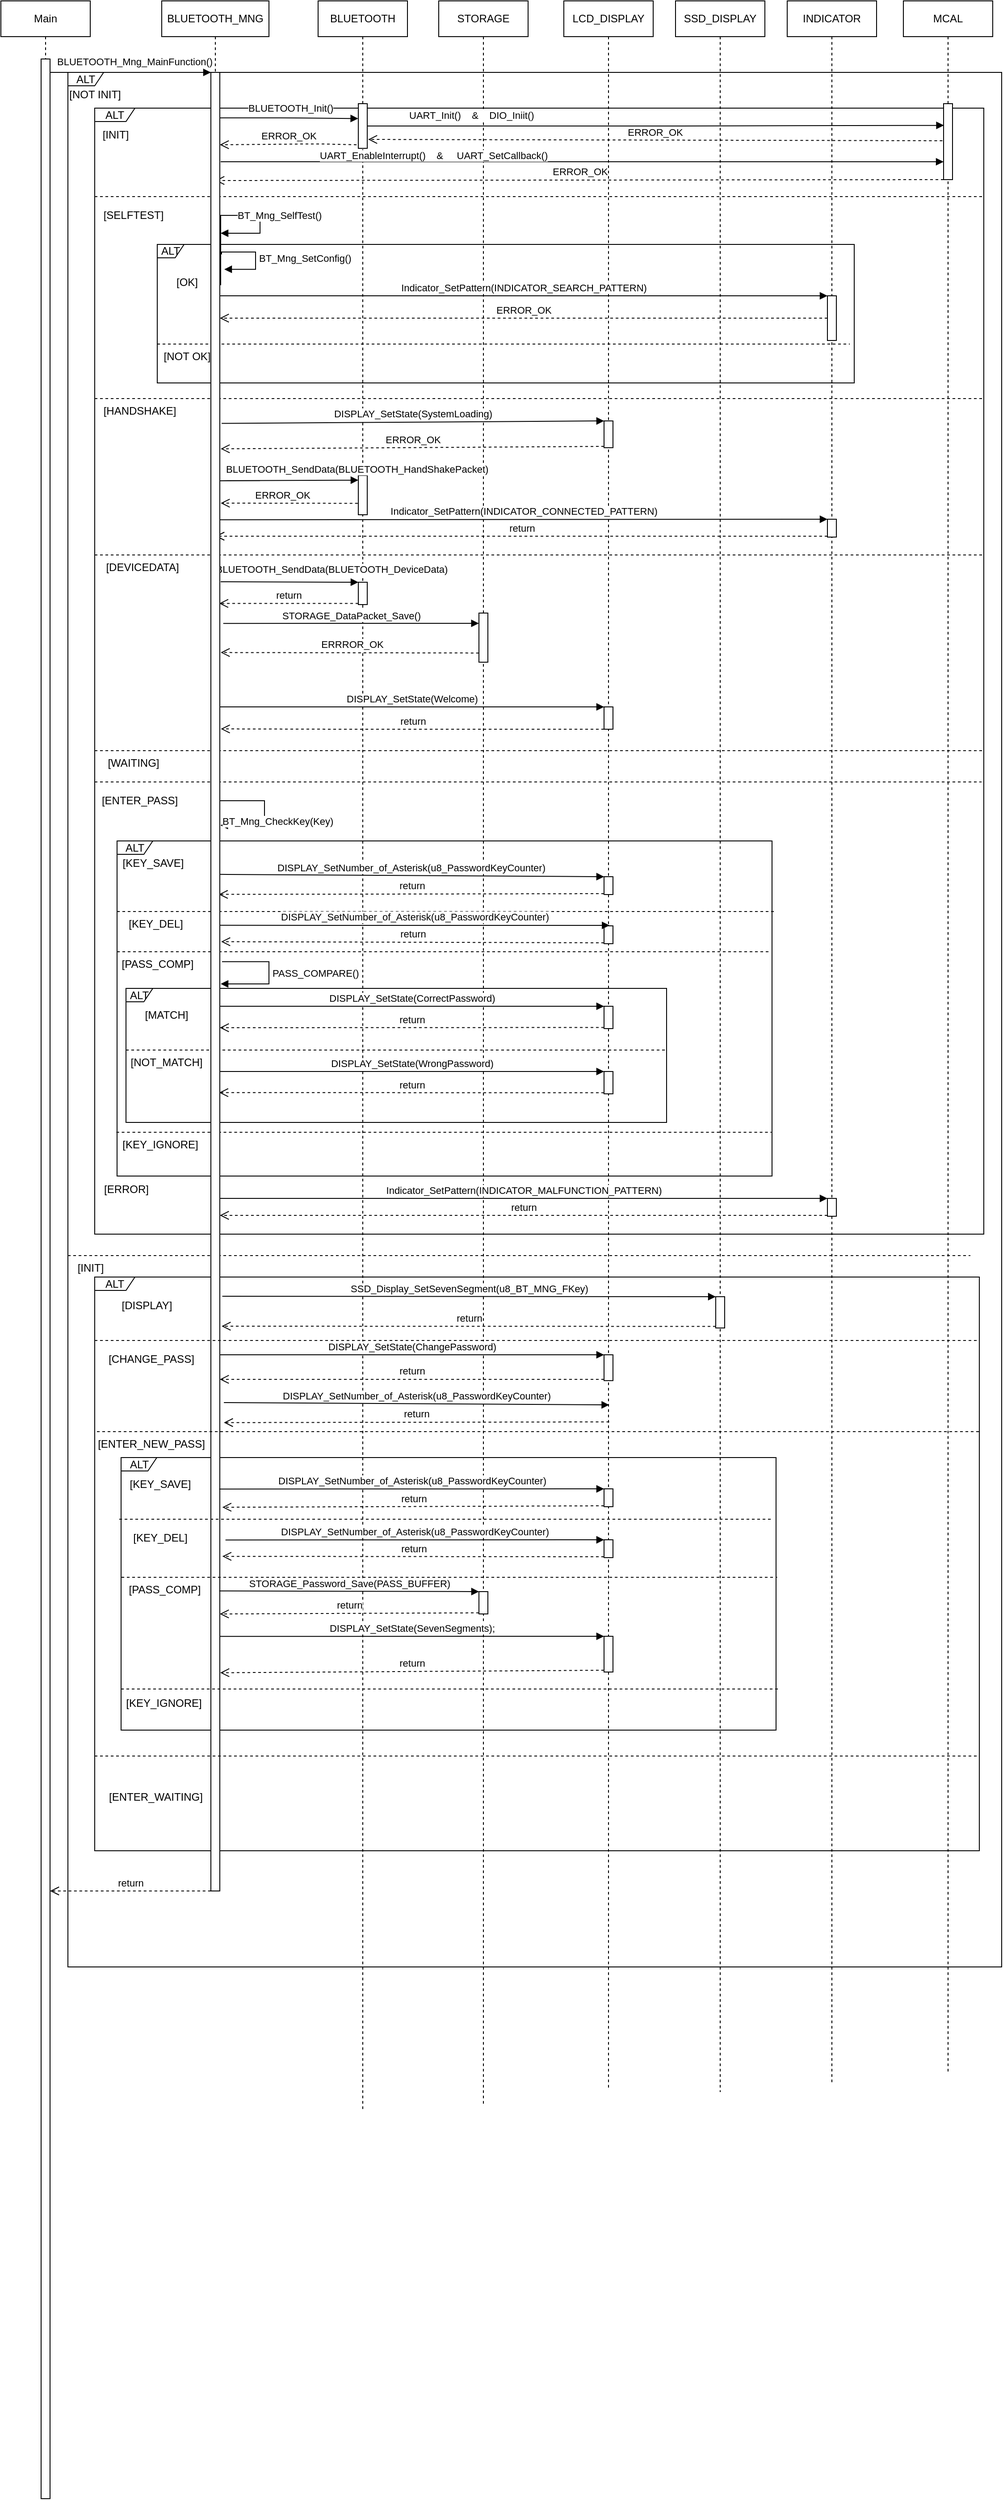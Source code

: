 <mxfile version="14.6.13" type="device"><diagram id="kgpKYQtTHZ0yAKxKKP6v" name="Page-1"><mxGraphModel dx="3147" dy="2007" grid="1" gridSize="5" guides="1" tooltips="1" connect="1" arrows="1" fold="1" page="1" pageScale="1" pageWidth="850" pageHeight="1100" math="0" shadow="0"><root><mxCell id="0"/><mxCell id="1" parent="0"/><mxCell id="UQllqi3nCWvEgRBuJc2S-27" value="ALT" style="shape=umlFrame;whiteSpace=wrap;html=1;width=40;height=15;" vertex="1" parent="1"><mxGeometry x="-1615" y="-960" width="1045" height="2120" as="geometry"/></mxCell><mxCell id="UQllqi3nCWvEgRBuJc2S-225" value="ALT" style="shape=umlFrame;whiteSpace=wrap;html=1;width=45;height=15;" vertex="1" parent="1"><mxGeometry x="-1585" y="388" width="990" height="642" as="geometry"/></mxCell><mxCell id="UQllqi3nCWvEgRBuJc2S-249" value="ALT" style="shape=umlFrame;whiteSpace=wrap;html=1;width=40;height=15;" vertex="1" parent="1"><mxGeometry x="-1555.5" y="590" width="733" height="305" as="geometry"/></mxCell><mxCell id="UQllqi3nCWvEgRBuJc2S-65" value="ALT" style="shape=umlFrame;whiteSpace=wrap;html=1;width=45;height=15;" vertex="1" parent="1"><mxGeometry x="-1585" y="-920" width="995" height="1260" as="geometry"/></mxCell><mxCell id="UQllqi3nCWvEgRBuJc2S-193" value="ALT" style="shape=umlFrame;whiteSpace=wrap;html=1;width=40;height=15;" vertex="1" parent="1"><mxGeometry x="-1560" y="-100" width="733" height="375" as="geometry"/></mxCell><mxCell id="UQllqi3nCWvEgRBuJc2S-209" value="ALT" style="shape=umlFrame;whiteSpace=wrap;html=1;width=30;height=15;" vertex="1" parent="1"><mxGeometry x="-1550" y="65" width="605" height="150" as="geometry"/></mxCell><mxCell id="UQllqi3nCWvEgRBuJc2S-160" value="ALT" style="shape=umlFrame;whiteSpace=wrap;html=1;width=30;height=15;" vertex="1" parent="1"><mxGeometry x="-1515" y="-767.5" width="780" height="155" as="geometry"/></mxCell><mxCell id="UQllqi3nCWvEgRBuJc2S-17" value="BLUETOOTH_MNG" style="shape=umlLifeline;perimeter=lifelinePerimeter;whiteSpace=wrap;html=1;container=1;collapsible=0;recursiveResize=0;outlineConnect=0;" vertex="1" parent="1"><mxGeometry x="-1510" y="-1040" width="120" height="1560" as="geometry"/></mxCell><mxCell id="UQllqi3nCWvEgRBuJc2S-18" value="STORAGE" style="shape=umlLifeline;perimeter=lifelinePerimeter;whiteSpace=wrap;html=1;container=1;collapsible=0;recursiveResize=0;outlineConnect=0;" vertex="1" parent="1"><mxGeometry x="-1200" y="-1040" width="100" height="2355" as="geometry"/></mxCell><mxCell id="UQllqi3nCWvEgRBuJc2S-19" value="SSD_DISPLAY" style="shape=umlLifeline;perimeter=lifelinePerimeter;whiteSpace=wrap;html=1;container=1;collapsible=0;recursiveResize=0;outlineConnect=0;" vertex="1" parent="1"><mxGeometry x="-935" y="-1040" width="100" height="2340" as="geometry"/></mxCell><mxCell id="UQllqi3nCWvEgRBuJc2S-20" value="LCD_DISPLAY" style="shape=umlLifeline;perimeter=lifelinePerimeter;whiteSpace=wrap;html=1;container=1;collapsible=0;recursiveResize=0;outlineConnect=0;" vertex="1" parent="1"><mxGeometry x="-1060" y="-1040" width="100" height="2335" as="geometry"/></mxCell><mxCell id="UQllqi3nCWvEgRBuJc2S-204" value="" style="html=1;points=[];perimeter=orthogonalPerimeter;" vertex="1" parent="UQllqi3nCWvEgRBuJc2S-20"><mxGeometry x="45" y="1035" width="10" height="20" as="geometry"/></mxCell><mxCell id="UQllqi3nCWvEgRBuJc2S-21" value="INDICATOR" style="shape=umlLifeline;perimeter=lifelinePerimeter;whiteSpace=wrap;html=1;container=1;collapsible=0;recursiveResize=0;outlineConnect=0;" vertex="1" parent="1"><mxGeometry x="-810" y="-1040" width="100" height="2330" as="geometry"/></mxCell><mxCell id="UQllqi3nCWvEgRBuJc2S-22" value="MCAL" style="shape=umlLifeline;perimeter=lifelinePerimeter;whiteSpace=wrap;html=1;container=1;collapsible=0;recursiveResize=0;outlineConnect=0;" vertex="1" parent="1"><mxGeometry x="-680" y="-1040" width="100" height="2320" as="geometry"/></mxCell><mxCell id="UQllqi3nCWvEgRBuJc2S-23" value="BLUETOOTH" style="shape=umlLifeline;perimeter=lifelinePerimeter;whiteSpace=wrap;html=1;container=1;collapsible=0;recursiveResize=0;outlineConnect=0;" vertex="1" parent="1"><mxGeometry x="-1335" y="-1040" width="100" height="2360" as="geometry"/></mxCell><mxCell id="UQllqi3nCWvEgRBuJc2S-28" value="Main" style="shape=umlLifeline;perimeter=lifelinePerimeter;whiteSpace=wrap;html=1;container=1;collapsible=0;recursiveResize=0;outlineConnect=0;" vertex="1" parent="1"><mxGeometry x="-1690" y="-1040" width="100" height="1560" as="geometry"/></mxCell><mxCell id="UQllqi3nCWvEgRBuJc2S-33" value="BLUETOOTH_Mng_MainFunction()" style="endArrow=block;endFill=1;html=1;edgeStyle=orthogonalEdgeStyle;align=left;verticalAlign=top;" edge="1" parent="UQllqi3nCWvEgRBuJc2S-28"><mxGeometry x="-0.938" y="25" relative="1" as="geometry"><mxPoint x="55" y="80" as="sourcePoint"/><mxPoint x="235" y="80" as="targetPoint"/><mxPoint as="offset"/></mxGeometry></mxCell><mxCell id="UQllqi3nCWvEgRBuJc2S-29" value="" style="html=1;points=[];perimeter=orthogonalPerimeter;" vertex="1" parent="1"><mxGeometry x="-1645" y="-975" width="10" height="2730" as="geometry"/></mxCell><mxCell id="UQllqi3nCWvEgRBuJc2S-36" value="[NOT INIT]" style="text;html=1;align=center;verticalAlign=middle;resizable=0;points=[];autosize=1;strokeColor=none;" vertex="1" parent="1"><mxGeometry x="-1620" y="-945" width="70" height="20" as="geometry"/></mxCell><mxCell id="UQllqi3nCWvEgRBuJc2S-37" value="[INIT]" style="text;html=1;align=center;verticalAlign=middle;resizable=0;points=[];autosize=1;strokeColor=none;" vertex="1" parent="1"><mxGeometry x="-1610" y="368" width="40" height="20" as="geometry"/></mxCell><mxCell id="UQllqi3nCWvEgRBuJc2S-38" value="" style="line;strokeWidth=1;fillColor=none;align=left;verticalAlign=middle;spacingTop=-1;spacingLeft=3;spacingRight=3;rotatable=0;labelPosition=right;points=[];portConstraint=eastwest;dashed=1;" vertex="1" parent="1"><mxGeometry x="-1615" y="360" width="1010" height="8" as="geometry"/></mxCell><mxCell id="UQllqi3nCWvEgRBuJc2S-40" value="" style="html=1;points=[];perimeter=orthogonalPerimeter;" vertex="1" parent="1"><mxGeometry x="-1290" y="-925" width="10" height="50" as="geometry"/></mxCell><mxCell id="UQllqi3nCWvEgRBuJc2S-41" value="" style="html=1;points=[];perimeter=orthogonalPerimeter;" vertex="1" parent="1"><mxGeometry x="-635" y="-925" width="10" height="85" as="geometry"/></mxCell><mxCell id="UQllqi3nCWvEgRBuJc2S-46" value="BLUETOOTH_Init()" style="endArrow=block;endFill=1;html=1;edgeStyle=orthogonalEdgeStyle;align=left;verticalAlign=top;exitX=0.977;exitY=0.025;exitDx=0;exitDy=0;exitPerimeter=0;entryX=-0.018;entryY=0.333;entryDx=0;entryDy=0;entryPerimeter=0;" edge="1" parent="1" source="UQllqi3nCWvEgRBuJc2S-30" target="UQllqi3nCWvEgRBuJc2S-40"><mxGeometry x="-0.613" y="24" relative="1" as="geometry"><mxPoint x="-1430" y="-916" as="sourcePoint"/><mxPoint x="-1335" y="-910" as="targetPoint"/><mxPoint as="offset"/></mxGeometry></mxCell><mxCell id="UQllqi3nCWvEgRBuJc2S-54" value="UART_Init()&amp;nbsp; &amp;nbsp; &amp;amp;&amp;nbsp; &amp;nbsp; DIO_Iniit()" style="endArrow=block;endFill=1;html=1;edgeStyle=orthogonalEdgeStyle;align=left;verticalAlign=top;entryX=0.033;entryY=0.286;entryDx=0;entryDy=0;entryPerimeter=0;" edge="1" parent="1" source="UQllqi3nCWvEgRBuJc2S-40" target="UQllqi3nCWvEgRBuJc2S-41"><mxGeometry x="-0.861" y="24" relative="1" as="geometry"><mxPoint x="-1020" y="-850" as="sourcePoint"/><mxPoint x="-860" y="-850" as="targetPoint"/><Array as="points"/><mxPoint y="-1" as="offset"/></mxGeometry></mxCell><mxCell id="UQllqi3nCWvEgRBuJc2S-59" value="ERROR_OK" style="html=1;verticalAlign=bottom;endArrow=open;dashed=1;endSize=8;exitX=-0.129;exitY=0.488;exitDx=0;exitDy=0;exitPerimeter=0;" edge="1" parent="1" source="UQllqi3nCWvEgRBuJc2S-41"><mxGeometry relative="1" as="geometry"><mxPoint x="-945" y="-845" as="sourcePoint"/><mxPoint x="-1279" y="-885" as="targetPoint"/><Array as="points"/></mxGeometry></mxCell><mxCell id="UQllqi3nCWvEgRBuJc2S-60" value="UART_EnableInterrupt()&amp;nbsp; &amp;nbsp; &amp;amp;&amp;nbsp; &amp;nbsp; &amp;nbsp;UART_SetCallback()" style="endArrow=block;endFill=1;html=1;edgeStyle=orthogonalEdgeStyle;align=left;verticalAlign=top;" edge="1" parent="1" target="UQllqi3nCWvEgRBuJc2S-41"><mxGeometry x="-0.731" y="20" relative="1" as="geometry"><mxPoint x="-1444" y="-860" as="sourcePoint"/><mxPoint x="-655" y="-855" as="targetPoint"/><Array as="points"><mxPoint x="-660" y="-860"/><mxPoint x="-660" y="-860"/></Array><mxPoint as="offset"/></mxGeometry></mxCell><mxCell id="UQllqi3nCWvEgRBuJc2S-62" value="ERROR_OK" style="html=1;verticalAlign=bottom;endArrow=open;dashed=1;endSize=8;" edge="1" parent="1" source="UQllqi3nCWvEgRBuJc2S-41"><mxGeometry relative="1" as="geometry"><mxPoint x="-650" y="-845" as="sourcePoint"/><mxPoint x="-1450" y="-839" as="targetPoint"/></mxGeometry></mxCell><mxCell id="UQllqi3nCWvEgRBuJc2S-66" value="ERROR_OK" style="html=1;verticalAlign=bottom;endArrow=open;dashed=1;endSize=8;" edge="1" parent="1"><mxGeometry relative="1" as="geometry"><mxPoint x="-1292" y="-879" as="sourcePoint"/><mxPoint x="-1445" y="-879" as="targetPoint"/><Array as="points"><mxPoint x="-1335" y="-880"/></Array></mxGeometry></mxCell><mxCell id="UQllqi3nCWvEgRBuJc2S-74" value="" style="line;strokeWidth=1;fillColor=none;align=left;verticalAlign=middle;spacingTop=-1;spacingLeft=3;spacingRight=3;rotatable=0;labelPosition=right;points=[];portConstraint=eastwest;dashed=1;" vertex="1" parent="1"><mxGeometry x="-1585" y="-825" width="995" height="8" as="geometry"/></mxCell><mxCell id="UQllqi3nCWvEgRBuJc2S-83" value="" style="line;strokeWidth=1;fillColor=none;align=left;verticalAlign=middle;spacingTop=-1;spacingLeft=3;spacingRight=3;rotatable=0;labelPosition=right;points=[];portConstraint=eastwest;dashed=1;" vertex="1" parent="1"><mxGeometry x="-1585" y="-599" width="995" height="8" as="geometry"/></mxCell><mxCell id="UQllqi3nCWvEgRBuJc2S-86" value="" style="html=1;points=[];perimeter=orthogonalPerimeter;" vertex="1" parent="1"><mxGeometry x="-1290" y="-509" width="10" height="44" as="geometry"/></mxCell><mxCell id="UQllqi3nCWvEgRBuJc2S-91" value="BLUETOOTH_SendData(BLUETOOTH_HandShakePacket)" style="endArrow=block;endFill=1;html=1;edgeStyle=orthogonalEdgeStyle;align=left;verticalAlign=top;entryX=0;entryY=0.12;entryDx=0;entryDy=0;entryPerimeter=0;" edge="1" parent="1" target="UQllqi3nCWvEgRBuJc2S-86"><mxGeometry x="-0.389" y="26" relative="1" as="geometry"><mxPoint x="-1400" y="-503" as="sourcePoint"/><mxPoint x="-1370" y="-504.05" as="targetPoint"/><mxPoint as="offset"/><Array as="points"><mxPoint x="-1453" y="-503"/></Array></mxGeometry></mxCell><mxCell id="UQllqi3nCWvEgRBuJc2S-92" value="ERROR_OK" style="html=1;verticalAlign=bottom;endArrow=open;dashed=1;endSize=8;exitX=-0.062;exitY=0.71;exitDx=0;exitDy=0;exitPerimeter=0;" edge="1" parent="1" source="UQllqi3nCWvEgRBuJc2S-86"><mxGeometry x="0.097" relative="1" as="geometry"><mxPoint x="-1325" y="-474" as="sourcePoint"/><mxPoint x="-1444" y="-478" as="targetPoint"/><mxPoint as="offset"/></mxGeometry></mxCell><mxCell id="UQllqi3nCWvEgRBuJc2S-103" value="" style="line;strokeWidth=1;fillColor=none;align=left;verticalAlign=middle;spacingTop=-1;spacingLeft=3;spacingRight=3;rotatable=0;labelPosition=right;points=[];portConstraint=eastwest;dashed=1;" vertex="1" parent="1"><mxGeometry x="-1585" y="-424" width="995" height="8" as="geometry"/></mxCell><mxCell id="UQllqi3nCWvEgRBuJc2S-104" value="" style="line;strokeWidth=1;fillColor=none;align=left;verticalAlign=middle;spacingTop=-1;spacingLeft=3;spacingRight=3;rotatable=0;labelPosition=right;points=[];portConstraint=eastwest;dashed=1;" vertex="1" parent="1"><mxGeometry x="-1585" y="-170" width="992.5" height="8" as="geometry"/></mxCell><mxCell id="UQllqi3nCWvEgRBuJc2S-105" value="" style="line;strokeWidth=1;fillColor=none;align=left;verticalAlign=middle;spacingTop=-1;spacingLeft=3;spacingRight=3;rotatable=0;labelPosition=right;points=[];portConstraint=eastwest;dashed=1;" vertex="1" parent="1"><mxGeometry x="-1585" y="-205" width="995" height="8" as="geometry"/></mxCell><mxCell id="UQllqi3nCWvEgRBuJc2S-123" value="" style="html=1;points=[];perimeter=orthogonalPerimeter;" vertex="1" parent="1"><mxGeometry x="-1155" y="-355" width="10" height="55" as="geometry"/></mxCell><mxCell id="UQllqi3nCWvEgRBuJc2S-124" value="STORAGE_DataPacket_Save()" style="html=1;verticalAlign=bottom;endArrow=block;exitX=1.386;exitY=0.303;exitDx=0;exitDy=0;exitPerimeter=0;entryX=-0.012;entryY=0.209;entryDx=0;entryDy=0;entryPerimeter=0;" edge="1" parent="1" source="UQllqi3nCWvEgRBuJc2S-30" target="UQllqi3nCWvEgRBuJc2S-123"><mxGeometry width="80" relative="1" as="geometry"><mxPoint x="-1445.71" y="-269.62" as="sourcePoint"/><mxPoint x="-1295" y="-269" as="targetPoint"/></mxGeometry></mxCell><mxCell id="UQllqi3nCWvEgRBuJc2S-125" value="ERRROR_OK" style="html=1;verticalAlign=bottom;endArrow=open;dashed=1;endSize=8;exitX=-0.012;exitY=0.813;exitDx=0;exitDy=0;exitPerimeter=0;entryX=1.1;entryY=0.319;entryDx=0;entryDy=0;entryPerimeter=0;" edge="1" parent="1" source="UQllqi3nCWvEgRBuJc2S-123" target="UQllqi3nCWvEgRBuJc2S-30"><mxGeometry x="-0.021" relative="1" as="geometry"><mxPoint x="-1150" y="-369" as="sourcePoint"/><mxPoint x="-1441" y="-239.04" as="targetPoint"/><mxPoint as="offset"/></mxGeometry></mxCell><mxCell id="UQllqi3nCWvEgRBuJc2S-146" value="BT_Mng_SelfTest()" style="edgeStyle=orthogonalEdgeStyle;html=1;align=left;spacingLeft=2;endArrow=block;rounded=0;exitX=1.1;exitY=0.117;exitDx=0;exitDy=0;exitPerimeter=0;" edge="1" parent="1" source="UQllqi3nCWvEgRBuJc2S-30"><mxGeometry relative="1" as="geometry"><mxPoint x="-1430" y="-800" as="sourcePoint"/><Array as="points"><mxPoint x="-1444" y="-800"/><mxPoint x="-1400" y="-800"/><mxPoint x="-1400" y="-780"/></Array><mxPoint x="-1444" y="-780" as="targetPoint"/></mxGeometry></mxCell><mxCell id="UQllqi3nCWvEgRBuJc2S-148" value="BT_Mng_SetConfig()" style="edgeStyle=orthogonalEdgeStyle;html=1;align=left;spacingLeft=2;endArrow=block;rounded=0;entryX=1.5;entryY=0.165;exitX=1.2;exitY=0.153;exitDx=0;exitDy=0;exitPerimeter=0;entryDx=0;entryDy=0;entryPerimeter=0;" edge="1" parent="1"><mxGeometry relative="1" as="geometry"><mxPoint x="-1443" y="-756.33" as="sourcePoint"/><Array as="points"><mxPoint x="-1443" y="-759"/><mxPoint x="-1405" y="-759"/><mxPoint x="-1405" y="-740"/></Array><mxPoint x="-1440" y="-739.65" as="targetPoint"/></mxGeometry></mxCell><mxCell id="UQllqi3nCWvEgRBuJc2S-156" value="" style="html=1;points=[];perimeter=orthogonalPerimeter;" vertex="1" parent="1"><mxGeometry x="-765" y="-710" width="10" height="50" as="geometry"/></mxCell><mxCell id="UQllqi3nCWvEgRBuJc2S-157" value="Indicator_SetPattern(INDICATOR_SEARCH_PATTERN)" style="html=1;verticalAlign=bottom;endArrow=block;entryX=0;entryY=0;" edge="1" target="UQllqi3nCWvEgRBuJc2S-156" parent="1" source="UQllqi3nCWvEgRBuJc2S-30"><mxGeometry relative="1" as="geometry"><mxPoint x="-1205" y="-735" as="sourcePoint"/></mxGeometry></mxCell><mxCell id="UQllqi3nCWvEgRBuJc2S-158" value="ERROR_OK" style="html=1;verticalAlign=bottom;endArrow=open;dashed=1;endSize=8;" edge="1" source="UQllqi3nCWvEgRBuJc2S-156" parent="1" target="UQllqi3nCWvEgRBuJc2S-30"><mxGeometry relative="1" as="geometry"><mxPoint x="-1205" y="-659" as="targetPoint"/></mxGeometry></mxCell><mxCell id="UQllqi3nCWvEgRBuJc2S-162" value="" style="line;strokeWidth=1;fillColor=none;align=left;verticalAlign=middle;spacingTop=-1;spacingLeft=3;spacingRight=3;rotatable=0;labelPosition=right;points=[];portConstraint=eastwest;dashed=1;" vertex="1" parent="1"><mxGeometry x="-1515" y="-660" width="775" height="8" as="geometry"/></mxCell><mxCell id="UQllqi3nCWvEgRBuJc2S-163" value="[OK]" style="text;html=1;align=center;verticalAlign=middle;resizable=0;points=[];autosize=1;strokeColor=none;" vertex="1" parent="1"><mxGeometry x="-1500" y="-735" width="35" height="20" as="geometry"/></mxCell><mxCell id="UQllqi3nCWvEgRBuJc2S-164" value="[NOT OK]" style="text;html=1;align=center;verticalAlign=middle;resizable=0;points=[];autosize=1;strokeColor=none;" vertex="1" parent="1"><mxGeometry x="-1515" y="-652" width="65" height="20" as="geometry"/></mxCell><mxCell id="UQllqi3nCWvEgRBuJc2S-168" value="" style="html=1;points=[];perimeter=orthogonalPerimeter;" vertex="1" parent="1"><mxGeometry x="-1015" y="-570" width="10" height="30" as="geometry"/></mxCell><mxCell id="UQllqi3nCWvEgRBuJc2S-169" value="DISPLAY_SetState(SystemLoading)" style="html=1;verticalAlign=bottom;endArrow=block;entryX=0;entryY=0;exitX=1.2;exitY=0.193;exitDx=0;exitDy=0;exitPerimeter=0;" edge="1" target="UQllqi3nCWvEgRBuJc2S-168" parent="1" source="UQllqi3nCWvEgRBuJc2S-30"><mxGeometry relative="1" as="geometry"><mxPoint x="-1130" y="-570" as="sourcePoint"/></mxGeometry></mxCell><mxCell id="UQllqi3nCWvEgRBuJc2S-170" value="ERROR_OK" style="html=1;verticalAlign=bottom;endArrow=open;dashed=1;endSize=8;exitX=0;exitY=0.95;entryX=1.1;entryY=0.207;entryDx=0;entryDy=0;entryPerimeter=0;" edge="1" source="UQllqi3nCWvEgRBuJc2S-168" parent="1" target="UQllqi3nCWvEgRBuJc2S-30"><mxGeometry relative="1" as="geometry"><mxPoint x="-1130" y="-494" as="targetPoint"/></mxGeometry></mxCell><mxCell id="UQllqi3nCWvEgRBuJc2S-171" value="" style="html=1;points=[];perimeter=orthogonalPerimeter;" vertex="1" parent="1"><mxGeometry x="-765" y="-460" width="10" height="20" as="geometry"/></mxCell><mxCell id="UQllqi3nCWvEgRBuJc2S-172" value="&lt;span style=&quot;text-align: left&quot;&gt;Indicator_SetPattern(INDICATOR_CONNECTED_PATTERN)&lt;/span&gt;" style="html=1;verticalAlign=bottom;endArrow=block;entryX=0;entryY=0;exitX=1.033;exitY=0.246;exitDx=0;exitDy=0;exitPerimeter=0;" edge="1" target="UQllqi3nCWvEgRBuJc2S-171" parent="1" source="UQllqi3nCWvEgRBuJc2S-30"><mxGeometry relative="1" as="geometry"><mxPoint x="-1015" y="-460" as="sourcePoint"/></mxGeometry></mxCell><mxCell id="UQllqi3nCWvEgRBuJc2S-173" value="return" style="html=1;verticalAlign=bottom;endArrow=open;dashed=1;endSize=8;exitX=0;exitY=0.95;" edge="1" source="UQllqi3nCWvEgRBuJc2S-171" parent="1" target="UQllqi3nCWvEgRBuJc2S-17"><mxGeometry relative="1" as="geometry"><mxPoint x="-1015" y="-384" as="targetPoint"/></mxGeometry></mxCell><mxCell id="UQllqi3nCWvEgRBuJc2S-174" value="" style="html=1;points=[];perimeter=orthogonalPerimeter;" vertex="1" parent="1"><mxGeometry x="-1290" y="-389.48" width="10" height="25" as="geometry"/></mxCell><mxCell id="UQllqi3nCWvEgRBuJc2S-175" value="&lt;span style=&quot;text-align: left&quot;&gt;BLUETOOTH_SendData(BLUETOOTH_DeviceData)&lt;/span&gt;" style="html=1;verticalAlign=bottom;endArrow=block;entryX=0;entryY=0;" edge="1" target="UQllqi3nCWvEgRBuJc2S-174" parent="1"><mxGeometry x="0.605" y="5" relative="1" as="geometry"><mxPoint x="-1444" y="-390" as="sourcePoint"/><mxPoint as="offset"/></mxGeometry></mxCell><mxCell id="UQllqi3nCWvEgRBuJc2S-176" value="return" style="html=1;verticalAlign=bottom;endArrow=open;dashed=1;endSize=8;exitX=0;exitY=0.95;entryX=0.929;entryY=0.292;entryDx=0;entryDy=0;entryPerimeter=0;" edge="1" source="UQllqi3nCWvEgRBuJc2S-174" parent="1" target="UQllqi3nCWvEgRBuJc2S-30"><mxGeometry relative="1" as="geometry"><mxPoint x="-1399" y="-363.12" as="targetPoint"/></mxGeometry></mxCell><mxCell id="UQllqi3nCWvEgRBuJc2S-177" value="" style="html=1;points=[];perimeter=orthogonalPerimeter;" vertex="1" parent="1"><mxGeometry x="-1015" y="-250" width="10" height="25" as="geometry"/></mxCell><mxCell id="UQllqi3nCWvEgRBuJc2S-178" value="DISPLAY_SetState(Welcome)" style="html=1;verticalAlign=bottom;endArrow=block;entryX=0;entryY=0;" edge="1" target="UQllqi3nCWvEgRBuJc2S-177" parent="1"><mxGeometry relative="1" as="geometry"><mxPoint x="-1445" y="-250" as="sourcePoint"/></mxGeometry></mxCell><mxCell id="UQllqi3nCWvEgRBuJc2S-179" value="return" style="html=1;verticalAlign=bottom;endArrow=open;dashed=1;endSize=8;entryX=1.117;entryY=0.361;entryDx=0;entryDy=0;entryPerimeter=0;" edge="1" source="UQllqi3nCWvEgRBuJc2S-177" parent="1" target="UQllqi3nCWvEgRBuJc2S-30"><mxGeometry relative="1" as="geometry"><mxPoint x="-1410" y="-189" as="targetPoint"/><Array as="points"><mxPoint x="-1305" y="-225"/></Array></mxGeometry></mxCell><mxCell id="UQllqi3nCWvEgRBuJc2S-183" value="[INIT]" style="text;html=1;align=center;verticalAlign=middle;resizable=0;points=[];autosize=1;strokeColor=none;" vertex="1" parent="1"><mxGeometry x="-1582" y="-900" width="40" height="20" as="geometry"/></mxCell><mxCell id="UQllqi3nCWvEgRBuJc2S-185" value="[SELFTEST]" style="text;html=1;align=center;verticalAlign=middle;resizable=0;points=[];autosize=1;strokeColor=none;" vertex="1" parent="1"><mxGeometry x="-1582" y="-810" width="80" height="20" as="geometry"/></mxCell><mxCell id="UQllqi3nCWvEgRBuJc2S-186" value="[HANDSHAKE]" style="text;html=1;align=center;verticalAlign=middle;resizable=0;points=[];autosize=1;strokeColor=none;" vertex="1" parent="1"><mxGeometry x="-1582.5" y="-591" width="95" height="20" as="geometry"/></mxCell><mxCell id="UQllqi3nCWvEgRBuJc2S-187" value="[DEVICEDATA]" style="text;html=1;align=center;verticalAlign=middle;resizable=0;points=[];autosize=1;strokeColor=none;" vertex="1" parent="1"><mxGeometry x="-1577.5" y="-416" width="90" height="20" as="geometry"/></mxCell><mxCell id="UQllqi3nCWvEgRBuJc2S-188" value="[WAITING]" style="text;html=1;align=center;verticalAlign=middle;resizable=0;points=[];autosize=1;strokeColor=none;" vertex="1" parent="1"><mxGeometry x="-1577.5" y="-197.0" width="70" height="20" as="geometry"/></mxCell><mxCell id="UQllqi3nCWvEgRBuJc2S-189" value="[ENTER_PASS]" style="text;html=1;align=center;verticalAlign=middle;resizable=0;points=[];autosize=1;strokeColor=none;" vertex="1" parent="1"><mxGeometry x="-1582.5" y="-155.0" width="95" height="20" as="geometry"/></mxCell><mxCell id="UQllqi3nCWvEgRBuJc2S-191" value="BT_Mng_CheckKey(Key)" style="edgeStyle=orthogonalEdgeStyle;html=1;align=left;spacingLeft=2;endArrow=block;rounded=0;entryX=1.067;entryY=0.414;exitX=0.929;exitY=0.486;exitDx=0;exitDy=0;exitPerimeter=0;entryDx=0;entryDy=0;entryPerimeter=0;" edge="1" target="UQllqi3nCWvEgRBuJc2S-30" parent="1" source="UQllqi3nCWvEgRBuJc2S-30"><mxGeometry relative="1" as="geometry"><mxPoint x="-1425" y="-145" as="sourcePoint"/><Array as="points"><mxPoint x="-1446" y="-145"/><mxPoint x="-1395" y="-145"/><mxPoint x="-1395" y="-117"/><mxPoint x="-1420" y="-117"/></Array><mxPoint x="-1420" y="-125" as="targetPoint"/></mxGeometry></mxCell><mxCell id="UQllqi3nCWvEgRBuJc2S-194" value="[KEY_SAVE]" style="text;html=1;align=center;verticalAlign=middle;resizable=0;points=[];autosize=1;strokeColor=none;" vertex="1" parent="1"><mxGeometry x="-1560" y="-85.0" width="80" height="20" as="geometry"/></mxCell><mxCell id="UQllqi3nCWvEgRBuJc2S-195" value="" style="html=1;points=[];perimeter=orthogonalPerimeter;" vertex="1" parent="1"><mxGeometry x="-1015" y="-60" width="10" height="20" as="geometry"/></mxCell><mxCell id="UQllqi3nCWvEgRBuJc2S-196" value="DISPLAY_SetNumber_of_Asterisk(u8_PasswordKeyCounter)" style="html=1;verticalAlign=bottom;endArrow=block;entryX=0;entryY=0;exitX=0.881;exitY=0.441;exitDx=0;exitDy=0;exitPerimeter=0;" edge="1" target="UQllqi3nCWvEgRBuJc2S-195" parent="1" source="UQllqi3nCWvEgRBuJc2S-30"><mxGeometry relative="1" as="geometry"><mxPoint x="-1405" y="-60" as="sourcePoint"/></mxGeometry></mxCell><mxCell id="UQllqi3nCWvEgRBuJc2S-197" value="return" style="html=1;verticalAlign=bottom;endArrow=open;dashed=1;endSize=8;exitX=0;exitY=0.95;entryX=0.881;entryY=0.452;entryDx=0;entryDy=0;entryPerimeter=0;" edge="1" source="UQllqi3nCWvEgRBuJc2S-195" parent="1" target="UQllqi3nCWvEgRBuJc2S-30"><mxGeometry relative="1" as="geometry"><mxPoint x="-1405" y="16" as="targetPoint"/></mxGeometry></mxCell><mxCell id="UQllqi3nCWvEgRBuJc2S-198" value="" style="line;strokeWidth=1;fillColor=none;align=left;verticalAlign=middle;spacingTop=-1;spacingLeft=3;spacingRight=3;rotatable=0;labelPosition=right;points=[];portConstraint=eastwest;dashed=1;" vertex="1" parent="1"><mxGeometry x="-1560" y="-25" width="735" height="8" as="geometry"/></mxCell><mxCell id="UQllqi3nCWvEgRBuJc2S-199" value="[PASS_COMP]" style="text;html=1;align=center;verticalAlign=middle;resizable=0;points=[];autosize=1;strokeColor=none;" vertex="1" parent="1"><mxGeometry x="-1560" y="28.0" width="90" height="20" as="geometry"/></mxCell><mxCell id="UQllqi3nCWvEgRBuJc2S-200" value="" style="line;strokeWidth=1;fillColor=none;align=left;verticalAlign=middle;spacingTop=-1;spacingLeft=3;spacingRight=3;rotatable=0;labelPosition=right;points=[];portConstraint=eastwest;dashed=1;" vertex="1" parent="1"><mxGeometry x="-1560" y="20" width="730.5" height="8" as="geometry"/></mxCell><mxCell id="UQllqi3nCWvEgRBuJc2S-201" value="" style="line;strokeWidth=1;fillColor=none;align=left;verticalAlign=middle;spacingTop=-1;spacingLeft=3;spacingRight=3;rotatable=0;labelPosition=right;points=[];portConstraint=eastwest;dashed=1;" vertex="1" parent="1"><mxGeometry x="-1560.75" y="222" width="733.75" height="8" as="geometry"/></mxCell><mxCell id="UQllqi3nCWvEgRBuJc2S-203" value="[KEY_DEL]" style="text;html=1;align=center;verticalAlign=middle;resizable=0;points=[];autosize=1;strokeColor=none;" vertex="1" parent="1"><mxGeometry x="-1555" y="-17.0" width="75" height="20" as="geometry"/></mxCell><mxCell id="UQllqi3nCWvEgRBuJc2S-206" value="DISPLAY_SetNumber_of_Asterisk(u8_PasswordKeyCounter)" style="html=1;verticalAlign=bottom;endArrow=block;entryX=0.617;entryY=-0.025;entryDx=0;entryDy=0;entryPerimeter=0;exitX=0.962;exitY=0.469;exitDx=0;exitDy=0;exitPerimeter=0;" edge="1" parent="1" source="UQllqi3nCWvEgRBuJc2S-30" target="UQllqi3nCWvEgRBuJc2S-204"><mxGeometry relative="1" as="geometry"><mxPoint x="-1443" y="198" as="sourcePoint"/><mxPoint x="-1056" y="0.2" as="targetPoint"/></mxGeometry></mxCell><mxCell id="UQllqi3nCWvEgRBuJc2S-205" value="return" style="html=1;verticalAlign=bottom;endArrow=open;dashed=1;endSize=8;exitX=0;exitY=0.95;entryX=1.152;entryY=0.478;entryDx=0;entryDy=0;entryPerimeter=0;" edge="1" parent="1" source="UQllqi3nCWvEgRBuJc2S-204" target="UQllqi3nCWvEgRBuJc2S-30"><mxGeometry relative="1" as="geometry"><mxPoint x="-1420" y="15" as="targetPoint"/></mxGeometry></mxCell><mxCell id="UQllqi3nCWvEgRBuJc2S-208" value="[KEY_IGNORE]" style="text;html=1;align=center;verticalAlign=middle;resizable=0;points=[];autosize=1;strokeColor=none;" vertex="1" parent="1"><mxGeometry x="-1560" y="230.0" width="95" height="20" as="geometry"/></mxCell><mxCell id="UQllqi3nCWvEgRBuJc2S-211" value="PASS_COMPARE()" style="edgeStyle=orthogonalEdgeStyle;html=1;align=left;spacingLeft=2;endArrow=block;rounded=0;exitX=1.248;exitY=0.489;exitDx=0;exitDy=0;exitPerimeter=0;" edge="1" parent="1" source="UQllqi3nCWvEgRBuJc2S-30"><mxGeometry relative="1" as="geometry"><mxPoint x="-1430" y="35" as="sourcePoint"/><Array as="points"><mxPoint x="-1390" y="35"/><mxPoint x="-1390" y="60"/></Array><mxPoint x="-1444" y="60" as="targetPoint"/></mxGeometry></mxCell><mxCell id="UQllqi3nCWvEgRBuJc2S-212" value="" style="line;strokeWidth=1;fillColor=none;align=left;verticalAlign=middle;spacingTop=-1;spacingLeft=3;spacingRight=3;rotatable=0;labelPosition=right;points=[];portConstraint=eastwest;dashed=1;" vertex="1" parent="1"><mxGeometry x="-1550" y="130" width="605" height="8" as="geometry"/></mxCell><mxCell id="UQllqi3nCWvEgRBuJc2S-213" value="[MATCH]" style="text;html=1;align=center;verticalAlign=middle;resizable=0;points=[];autosize=1;strokeColor=none;" vertex="1" parent="1"><mxGeometry x="-1535" y="85.0" width="60" height="20" as="geometry"/></mxCell><mxCell id="UQllqi3nCWvEgRBuJc2S-214" value="[NOT_MATCH]" style="text;html=1;align=center;verticalAlign=middle;resizable=0;points=[];autosize=1;strokeColor=none;" vertex="1" parent="1"><mxGeometry x="-1550" y="138.0" width="90" height="20" as="geometry"/></mxCell><mxCell id="UQllqi3nCWvEgRBuJc2S-215" value="" style="html=1;points=[];perimeter=orthogonalPerimeter;" vertex="1" parent="1"><mxGeometry x="-1015" y="85" width="10" height="25" as="geometry"/></mxCell><mxCell id="UQllqi3nCWvEgRBuJc2S-216" value="DISPLAY_SetState(CorrectPassword)" style="html=1;verticalAlign=bottom;endArrow=block;entryX=0;entryY=0;" edge="1" target="UQllqi3nCWvEgRBuJc2S-215" parent="1"><mxGeometry relative="1" as="geometry"><mxPoint x="-1445" y="85" as="sourcePoint"/></mxGeometry></mxCell><mxCell id="UQllqi3nCWvEgRBuJc2S-217" value="return" style="html=1;verticalAlign=bottom;endArrow=open;dashed=1;endSize=8;exitX=0;exitY=0.95;" edge="1" source="UQllqi3nCWvEgRBuJc2S-215" parent="1"><mxGeometry relative="1" as="geometry"><mxPoint x="-1445" y="109" as="targetPoint"/></mxGeometry></mxCell><mxCell id="UQllqi3nCWvEgRBuJc2S-218" value="" style="html=1;points=[];perimeter=orthogonalPerimeter;" vertex="1" parent="1"><mxGeometry x="-1015" y="158" width="10" height="25" as="geometry"/></mxCell><mxCell id="UQllqi3nCWvEgRBuJc2S-219" value="DISPLAY_SetState(WrongPassword)" style="html=1;verticalAlign=bottom;endArrow=block;entryX=0;entryY=0;" edge="1" parent="1" target="UQllqi3nCWvEgRBuJc2S-218" source="UQllqi3nCWvEgRBuJc2S-30"><mxGeometry relative="1" as="geometry"><mxPoint x="-1435" y="155" as="sourcePoint"/></mxGeometry></mxCell><mxCell id="UQllqi3nCWvEgRBuJc2S-220" value="return" style="html=1;verticalAlign=bottom;endArrow=open;dashed=1;endSize=8;exitX=0;exitY=0.95;entryX=0.929;entryY=0.561;entryDx=0;entryDy=0;entryPerimeter=0;" edge="1" parent="1" source="UQllqi3nCWvEgRBuJc2S-218" target="UQllqi3nCWvEgRBuJc2S-30"><mxGeometry relative="1" as="geometry"><mxPoint x="-1425" y="182" as="targetPoint"/></mxGeometry></mxCell><mxCell id="UQllqi3nCWvEgRBuJc2S-221" value="[ERROR]" style="text;html=1;align=center;verticalAlign=middle;resizable=0;points=[];autosize=1;strokeColor=none;" vertex="1" parent="1"><mxGeometry x="-1582.5" y="280" width="65" height="20" as="geometry"/></mxCell><mxCell id="UQllqi3nCWvEgRBuJc2S-222" value="" style="html=1;points=[];perimeter=orthogonalPerimeter;" vertex="1" parent="1"><mxGeometry x="-765" y="300.04" width="10" height="19.96" as="geometry"/></mxCell><mxCell id="UQllqi3nCWvEgRBuJc2S-223" value="Indicator_SetPattern(INDICATOR_MALFUNCTION_PATTERN)" style="html=1;verticalAlign=bottom;endArrow=block;entryX=0;entryY=0;" edge="1" target="UQllqi3nCWvEgRBuJc2S-222" parent="1" source="UQllqi3nCWvEgRBuJc2S-30"><mxGeometry relative="1" as="geometry"><mxPoint x="-980" y="300.0" as="sourcePoint"/></mxGeometry></mxCell><mxCell id="UQllqi3nCWvEgRBuJc2S-224" value="return" style="html=1;verticalAlign=bottom;endArrow=open;dashed=1;endSize=8;exitX=0;exitY=0.95;" edge="1" source="UQllqi3nCWvEgRBuJc2S-222" parent="1" target="UQllqi3nCWvEgRBuJc2S-30"><mxGeometry relative="1" as="geometry"><mxPoint x="-979.52" y="375.6" as="targetPoint"/></mxGeometry></mxCell><mxCell id="UQllqi3nCWvEgRBuJc2S-30" value="" style="html=1;points=[];perimeter=orthogonalPerimeter;" vertex="1" parent="1"><mxGeometry x="-1455" y="-960" width="10" height="2035" as="geometry"/></mxCell><mxCell id="UQllqi3nCWvEgRBuJc2S-226" value="[DISPLAY]" style="text;html=1;align=center;verticalAlign=middle;resizable=0;points=[];autosize=1;strokeColor=none;" vertex="1" parent="1"><mxGeometry x="-1560" y="410" width="65" height="20" as="geometry"/></mxCell><mxCell id="UQllqi3nCWvEgRBuJc2S-227" value="" style="html=1;points=[];perimeter=orthogonalPerimeter;" vertex="1" parent="1"><mxGeometry x="-890" y="410" width="10" height="35" as="geometry"/></mxCell><mxCell id="UQllqi3nCWvEgRBuJc2S-228" value="SSD_Display_SetSevenSegment(u8_BT_MNG_FKey)" style="html=1;verticalAlign=bottom;endArrow=block;entryX=0;entryY=0;exitX=1.282;exitY=0.673;exitDx=0;exitDy=0;exitPerimeter=0;" edge="1" target="UQllqi3nCWvEgRBuJc2S-227" parent="1" source="UQllqi3nCWvEgRBuJc2S-30"><mxGeometry relative="1" as="geometry"><mxPoint x="-995" y="435" as="sourcePoint"/></mxGeometry></mxCell><mxCell id="UQllqi3nCWvEgRBuJc2S-229" value="return" style="html=1;verticalAlign=bottom;endArrow=open;dashed=1;endSize=8;exitX=0;exitY=0.95;" edge="1" source="UQllqi3nCWvEgRBuJc2S-227" parent="1"><mxGeometry relative="1" as="geometry"><mxPoint x="-1443" y="443" as="targetPoint"/></mxGeometry></mxCell><mxCell id="UQllqi3nCWvEgRBuJc2S-231" value="" style="line;strokeWidth=1;fillColor=none;align=left;verticalAlign=middle;spacingTop=-1;spacingLeft=3;spacingRight=3;rotatable=0;labelPosition=right;points=[];portConstraint=eastwest;dashed=1;" vertex="1" parent="1"><mxGeometry x="-1585" y="455" width="990" height="8" as="geometry"/></mxCell><mxCell id="UQllqi3nCWvEgRBuJc2S-232" value="[CHANGE_PASS]" style="text;html=1;align=center;verticalAlign=middle;resizable=0;points=[];autosize=1;strokeColor=none;" vertex="1" parent="1"><mxGeometry x="-1575" y="470" width="105" height="20" as="geometry"/></mxCell><mxCell id="UQllqi3nCWvEgRBuJc2S-233" value="" style="html=1;points=[];perimeter=orthogonalPerimeter;" vertex="1" parent="1"><mxGeometry x="-1015" y="475" width="10" height="28.92" as="geometry"/></mxCell><mxCell id="UQllqi3nCWvEgRBuJc2S-234" value="DISPLAY_SetState(ChangePassword)" style="html=1;verticalAlign=bottom;endArrow=block;entryX=0;entryY=0;" edge="1" target="UQllqi3nCWvEgRBuJc2S-233" parent="1" source="UQllqi3nCWvEgRBuJc2S-30"><mxGeometry relative="1" as="geometry"><mxPoint x="-1240.71" y="490.0" as="sourcePoint"/></mxGeometry></mxCell><mxCell id="UQllqi3nCWvEgRBuJc2S-235" value="return" style="html=1;verticalAlign=bottom;endArrow=open;dashed=1;endSize=8;exitX=0;exitY=0.95;" edge="1" source="UQllqi3nCWvEgRBuJc2S-233" parent="1" target="UQllqi3nCWvEgRBuJc2S-30"><mxGeometry relative="1" as="geometry"><mxPoint x="-1238.35" y="565.295" as="targetPoint"/></mxGeometry></mxCell><mxCell id="UQllqi3nCWvEgRBuJc2S-236" value="" style="line;strokeWidth=1;fillColor=none;align=left;verticalAlign=middle;spacingTop=-1;spacingLeft=3;spacingRight=3;rotatable=0;labelPosition=right;points=[];portConstraint=eastwest;dashed=1;" vertex="1" parent="1"><mxGeometry x="-1582.5" y="557" width="990" height="8" as="geometry"/></mxCell><mxCell id="UQllqi3nCWvEgRBuJc2S-237" value="[ENTER_NEW_PASS]" style="text;html=1;align=center;verticalAlign=middle;resizable=0;points=[];autosize=1;strokeColor=none;" vertex="1" parent="1"><mxGeometry x="-1587" y="565" width="130" height="20" as="geometry"/></mxCell><mxCell id="UQllqi3nCWvEgRBuJc2S-250" value="DISPLAY_SetNumber_of_Asterisk(u8_PasswordKeyCounter)" style="html=1;verticalAlign=bottom;endArrow=block;entryX=0;entryY=0;exitX=0.881;exitY=0.441;exitDx=0;exitDy=0;exitPerimeter=0;" edge="1" parent="1"><mxGeometry relative="1" as="geometry"><mxPoint x="-1440.44" y="528.515" as="sourcePoint"/><mxPoint x="-1009.25" y="531.08" as="targetPoint"/></mxGeometry></mxCell><mxCell id="UQllqi3nCWvEgRBuJc2S-251" value="return" style="html=1;verticalAlign=bottom;endArrow=open;dashed=1;endSize=8;exitX=0;exitY=0.95;entryX=0.881;entryY=0.452;entryDx=0;entryDy=0;entryPerimeter=0;" edge="1" parent="1"><mxGeometry relative="1" as="geometry"><mxPoint x="-1440.44" y="550.9" as="targetPoint"/><mxPoint x="-1009.25" y="550.08" as="sourcePoint"/></mxGeometry></mxCell><mxCell id="UQllqi3nCWvEgRBuJc2S-252" value="" style="line;strokeWidth=1;fillColor=none;align=left;verticalAlign=middle;spacingTop=-1;spacingLeft=3;spacingRight=3;rotatable=0;labelPosition=right;points=[];portConstraint=eastwest;dashed=1;" vertex="1" parent="1"><mxGeometry x="-1555.5" y="845" width="735" height="8" as="geometry"/></mxCell><mxCell id="UQllqi3nCWvEgRBuJc2S-253" value="[PASS_COMP]" style="text;html=1;align=center;verticalAlign=middle;resizable=0;points=[];autosize=1;strokeColor=none;" vertex="1" parent="1"><mxGeometry x="-1552.5" y="728" width="90" height="20" as="geometry"/></mxCell><mxCell id="UQllqi3nCWvEgRBuJc2S-254" value="" style="line;strokeWidth=1;fillColor=none;align=left;verticalAlign=middle;spacingTop=-1;spacingLeft=3;spacingRight=3;rotatable=0;labelPosition=right;points=[];portConstraint=eastwest;dashed=1;" vertex="1" parent="1"><mxGeometry x="-1557.5" y="655" width="730.5" height="8" as="geometry"/></mxCell><mxCell id="UQllqi3nCWvEgRBuJc2S-255" value="" style="line;strokeWidth=1;fillColor=none;align=left;verticalAlign=middle;spacingTop=-1;spacingLeft=3;spacingRight=3;rotatable=0;labelPosition=right;points=[];portConstraint=eastwest;dashed=1;" vertex="1" parent="1"><mxGeometry x="-1555" y="720" width="733.75" height="8" as="geometry"/></mxCell><mxCell id="UQllqi3nCWvEgRBuJc2S-256" value="[KEY_IGNORE]" style="text;html=1;align=center;verticalAlign=middle;resizable=0;points=[];autosize=1;strokeColor=none;" vertex="1" parent="1"><mxGeometry x="-1555.5" y="855" width="95" height="20" as="geometry"/></mxCell><mxCell id="UQllqi3nCWvEgRBuJc2S-258" value="[KEY_SAVE]" style="text;html=1;align=center;verticalAlign=middle;resizable=0;points=[];autosize=1;strokeColor=none;" vertex="1" parent="1"><mxGeometry x="-1552.5" y="610" width="80" height="20" as="geometry"/></mxCell><mxCell id="UQllqi3nCWvEgRBuJc2S-259" value="[KEY_DEL]" style="text;html=1;align=center;verticalAlign=middle;resizable=0;points=[];autosize=1;strokeColor=none;" vertex="1" parent="1"><mxGeometry x="-1550" y="670" width="75" height="20" as="geometry"/></mxCell><mxCell id="UQllqi3nCWvEgRBuJc2S-263" value="" style="html=1;points=[];perimeter=orthogonalPerimeter;" vertex="1" parent="1"><mxGeometry x="-1015" y="625" width="10" height="20" as="geometry"/></mxCell><mxCell id="UQllqi3nCWvEgRBuJc2S-264" value="DISPLAY_SetNumber_of_Asterisk(u8_PasswordKeyCounter)" style="html=1;verticalAlign=bottom;endArrow=block;entryX=0;entryY=0;exitX=0.929;exitY=0.779;exitDx=0;exitDy=0;exitPerimeter=0;" edge="1" target="UQllqi3nCWvEgRBuJc2S-263" parent="1" source="UQllqi3nCWvEgRBuJc2S-30"><mxGeometry relative="1" as="geometry"><mxPoint x="-1295" y="635" as="sourcePoint"/></mxGeometry></mxCell><mxCell id="UQllqi3nCWvEgRBuJc2S-265" value="return" style="html=1;verticalAlign=bottom;endArrow=open;dashed=1;endSize=8;exitX=0;exitY=0.95;entryX=1.282;entryY=0.789;entryDx=0;entryDy=0;entryPerimeter=0;" edge="1" source="UQllqi3nCWvEgRBuJc2S-263" parent="1" target="UQllqi3nCWvEgRBuJc2S-30"><mxGeometry relative="1" as="geometry"><mxPoint x="-1295" y="711" as="targetPoint"/></mxGeometry></mxCell><mxCell id="UQllqi3nCWvEgRBuJc2S-266" value="" style="html=1;points=[];perimeter=orthogonalPerimeter;" vertex="1" parent="1"><mxGeometry x="-1015" y="682" width="10" height="20" as="geometry"/></mxCell><mxCell id="UQllqi3nCWvEgRBuJc2S-267" value="DISPLAY_SetNumber_of_Asterisk(u8_PasswordKeyCounter)" style="html=1;verticalAlign=bottom;endArrow=block;entryX=0;entryY=0;exitX=1.635;exitY=0.807;exitDx=0;exitDy=0;exitPerimeter=0;" edge="1" parent="1" target="UQllqi3nCWvEgRBuJc2S-266" source="UQllqi3nCWvEgRBuJc2S-30"><mxGeometry relative="1" as="geometry"><mxPoint x="-1440.71" y="682.265" as="sourcePoint"/></mxGeometry></mxCell><mxCell id="UQllqi3nCWvEgRBuJc2S-268" value="return" style="html=1;verticalAlign=bottom;endArrow=open;dashed=1;endSize=8;exitX=0;exitY=0.95;entryX=1.282;entryY=0.816;entryDx=0;entryDy=0;entryPerimeter=0;" edge="1" parent="1" source="UQllqi3nCWvEgRBuJc2S-266" target="UQllqi3nCWvEgRBuJc2S-30"><mxGeometry relative="1" as="geometry"><mxPoint x="-1437.18" y="702.615" as="targetPoint"/></mxGeometry></mxCell><mxCell id="UQllqi3nCWvEgRBuJc2S-269" value="" style="html=1;points=[];perimeter=orthogonalPerimeter;" vertex="1" parent="1"><mxGeometry x="-1155" y="740" width="10" height="25" as="geometry"/></mxCell><mxCell id="UQllqi3nCWvEgRBuJc2S-270" value="STORAGE_Password_Save(PASS_BUFFER)" style="html=1;verticalAlign=bottom;endArrow=block;entryX=0;entryY=0;exitX=0.929;exitY=0.835;exitDx=0;exitDy=0;exitPerimeter=0;" edge="1" target="UQllqi3nCWvEgRBuJc2S-269" parent="1" source="UQllqi3nCWvEgRBuJc2S-30"><mxGeometry relative="1" as="geometry"><mxPoint x="-1395" y="770" as="sourcePoint"/></mxGeometry></mxCell><mxCell id="UQllqi3nCWvEgRBuJc2S-271" value="return" style="html=1;verticalAlign=bottom;endArrow=open;dashed=1;endSize=8;exitX=0;exitY=0.95;" edge="1" source="UQllqi3nCWvEgRBuJc2S-269" parent="1"><mxGeometry relative="1" as="geometry"><mxPoint x="-1445" y="765" as="targetPoint"/></mxGeometry></mxCell><mxCell id="UQllqi3nCWvEgRBuJc2S-272" value="" style="html=1;points=[];perimeter=orthogonalPerimeter;" vertex="1" parent="1"><mxGeometry x="-1015" y="790" width="10" height="40" as="geometry"/></mxCell><mxCell id="UQllqi3nCWvEgRBuJc2S-273" value="DISPLAY_SetState(SevenSegments);" style="html=1;verticalAlign=bottom;endArrow=block;entryX=0;entryY=0;exitX=1;exitY=0.86;exitDx=0;exitDy=0;exitPerimeter=0;" edge="1" target="UQllqi3nCWvEgRBuJc2S-272" parent="1" source="UQllqi3nCWvEgRBuJc2S-30"><mxGeometry relative="1" as="geometry"><mxPoint x="-1248.59" y="786.96" as="sourcePoint"/></mxGeometry></mxCell><mxCell id="UQllqi3nCWvEgRBuJc2S-274" value="return" style="html=1;verticalAlign=bottom;endArrow=open;dashed=1;endSize=8;exitX=0;exitY=0.95;entryX=1.047;entryY=0.88;entryDx=0;entryDy=0;entryPerimeter=0;" edge="1" source="UQllqi3nCWvEgRBuJc2S-272" parent="1" target="UQllqi3nCWvEgRBuJc2S-30"><mxGeometry relative="1" as="geometry"><mxPoint x="-1086.41" y="861" as="targetPoint"/></mxGeometry></mxCell><mxCell id="UQllqi3nCWvEgRBuJc2S-275" value="" style="line;strokeWidth=1;fillColor=none;align=left;verticalAlign=middle;spacingTop=-1;spacingLeft=3;spacingRight=3;rotatable=0;labelPosition=right;points=[];portConstraint=eastwest;dashed=1;" vertex="1" parent="1"><mxGeometry x="-1585" y="920" width="990" height="8" as="geometry"/></mxCell><mxCell id="UQllqi3nCWvEgRBuJc2S-276" value="[ENTER_WAITING]" style="text;html=1;align=center;verticalAlign=middle;resizable=0;points=[];autosize=1;strokeColor=none;" vertex="1" parent="1"><mxGeometry x="-1575" y="960" width="115" height="20" as="geometry"/></mxCell><mxCell id="UQllqi3nCWvEgRBuJc2S-277" value="return" style="html=1;verticalAlign=bottom;endArrow=open;dashed=1;endSize=8;exitX=-0.012;exitY=1;exitDx=0;exitDy=0;exitPerimeter=0;" edge="1" parent="1" source="UQllqi3nCWvEgRBuJc2S-30" target="UQllqi3nCWvEgRBuJc2S-29"><mxGeometry relative="1" as="geometry"><mxPoint x="-1470" y="1190" as="sourcePoint"/><mxPoint x="-1550" y="1190" as="targetPoint"/></mxGeometry></mxCell></root></mxGraphModel></diagram></mxfile>
